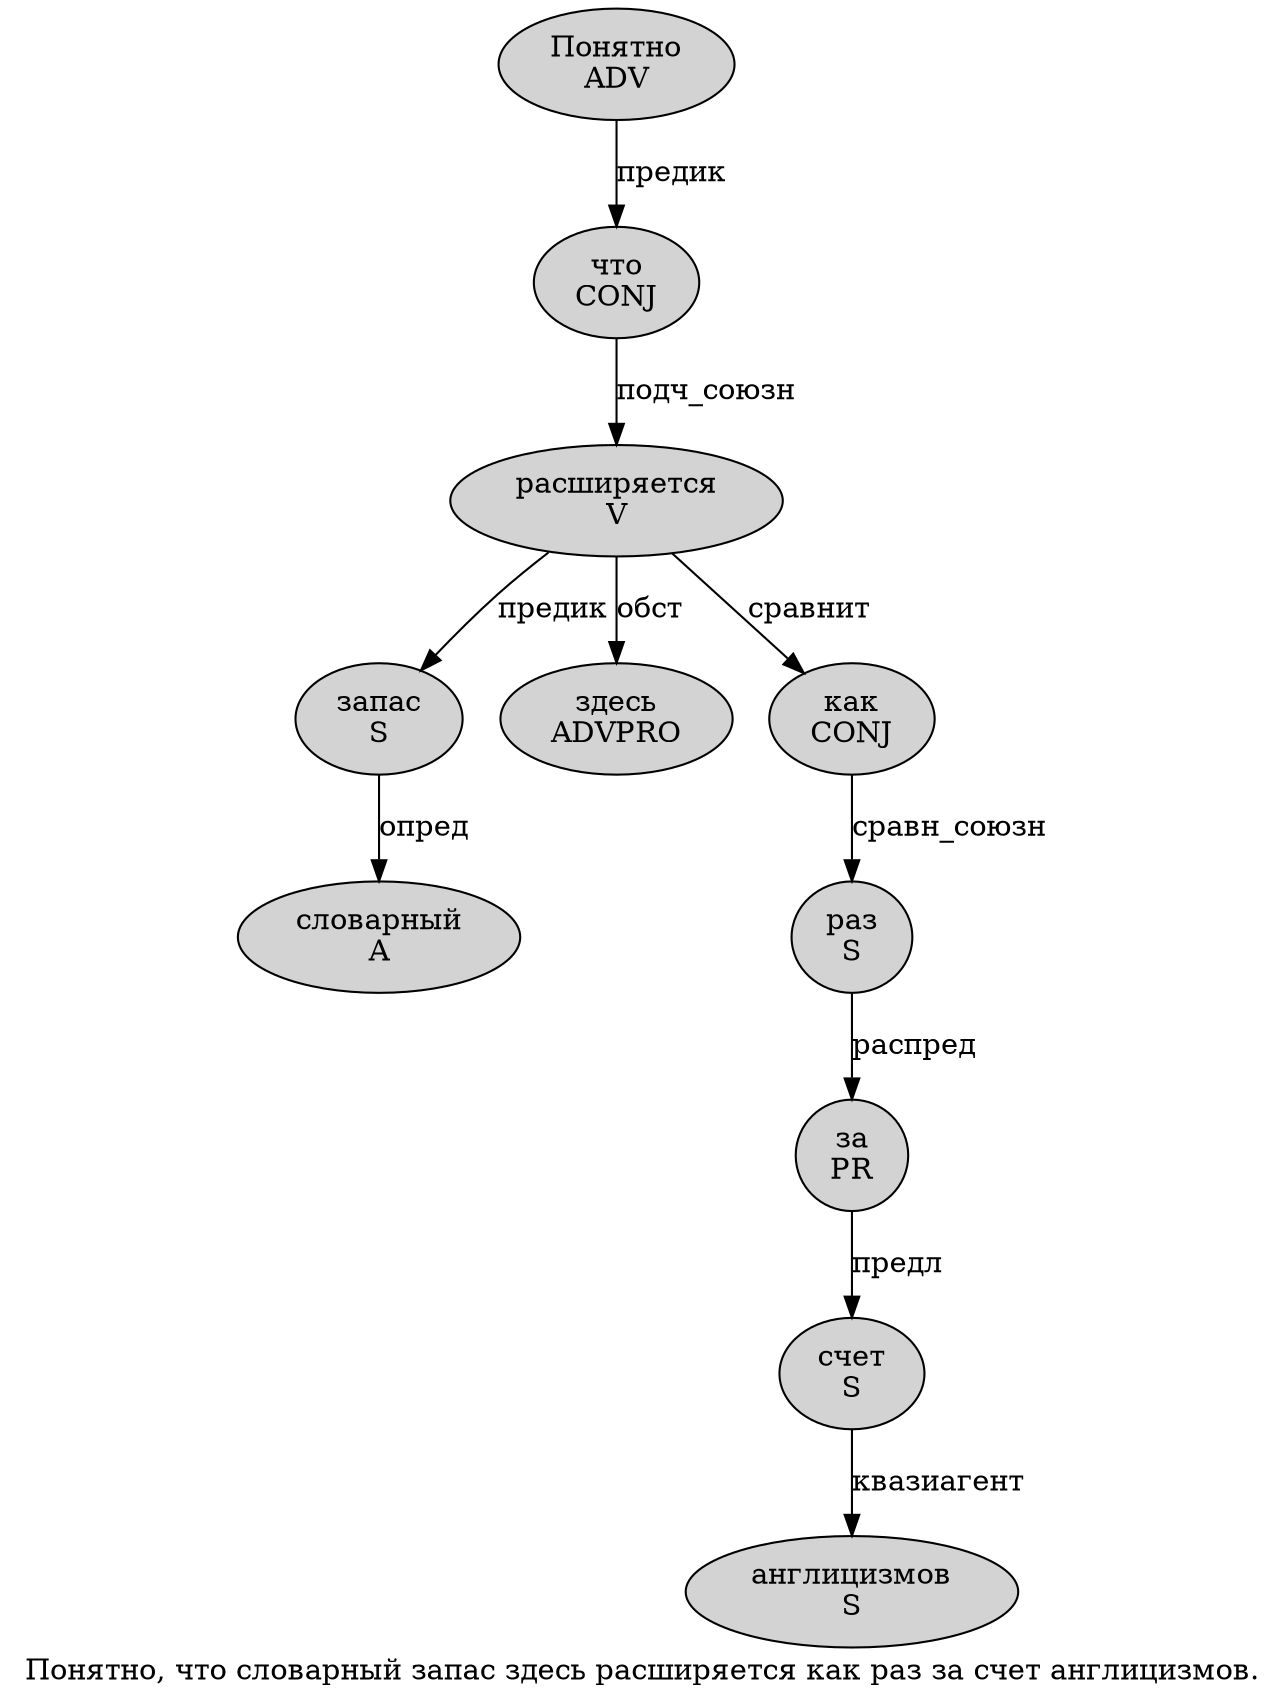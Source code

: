 digraph SENTENCE_232 {
	graph [label="Понятно, что словарный запас здесь расширяется как раз за счет англицизмов."]
	node [style=filled]
		0 [label="Понятно
ADV" color="" fillcolor=lightgray penwidth=1 shape=ellipse]
		2 [label="что
CONJ" color="" fillcolor=lightgray penwidth=1 shape=ellipse]
		3 [label="словарный
A" color="" fillcolor=lightgray penwidth=1 shape=ellipse]
		4 [label="запас
S" color="" fillcolor=lightgray penwidth=1 shape=ellipse]
		5 [label="здесь
ADVPRO" color="" fillcolor=lightgray penwidth=1 shape=ellipse]
		6 [label="расширяется
V" color="" fillcolor=lightgray penwidth=1 shape=ellipse]
		7 [label="как
CONJ" color="" fillcolor=lightgray penwidth=1 shape=ellipse]
		8 [label="раз
S" color="" fillcolor=lightgray penwidth=1 shape=ellipse]
		9 [label="за
PR" color="" fillcolor=lightgray penwidth=1 shape=ellipse]
		10 [label="счет
S" color="" fillcolor=lightgray penwidth=1 shape=ellipse]
		11 [label="англицизмов
S" color="" fillcolor=lightgray penwidth=1 shape=ellipse]
			10 -> 11 [label="квазиагент"]
			6 -> 4 [label="предик"]
			6 -> 5 [label="обст"]
			6 -> 7 [label="сравнит"]
			2 -> 6 [label="подч_союзн"]
			9 -> 10 [label="предл"]
			0 -> 2 [label="предик"]
			4 -> 3 [label="опред"]
			7 -> 8 [label="сравн_союзн"]
			8 -> 9 [label="распред"]
}